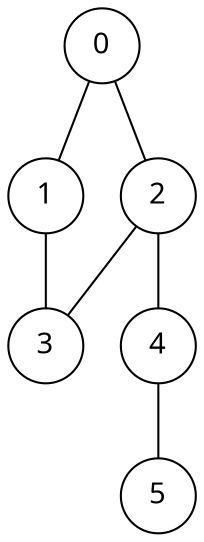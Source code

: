 //! circo
graph "G" {
    node [fontname="Fira Sans", shape=circle];
    0 -- 1; 0 -- 2;
    1 -- 3;
    2 -- 3; 2 -- 4;
    // 3;
    4 -- 5;
}
